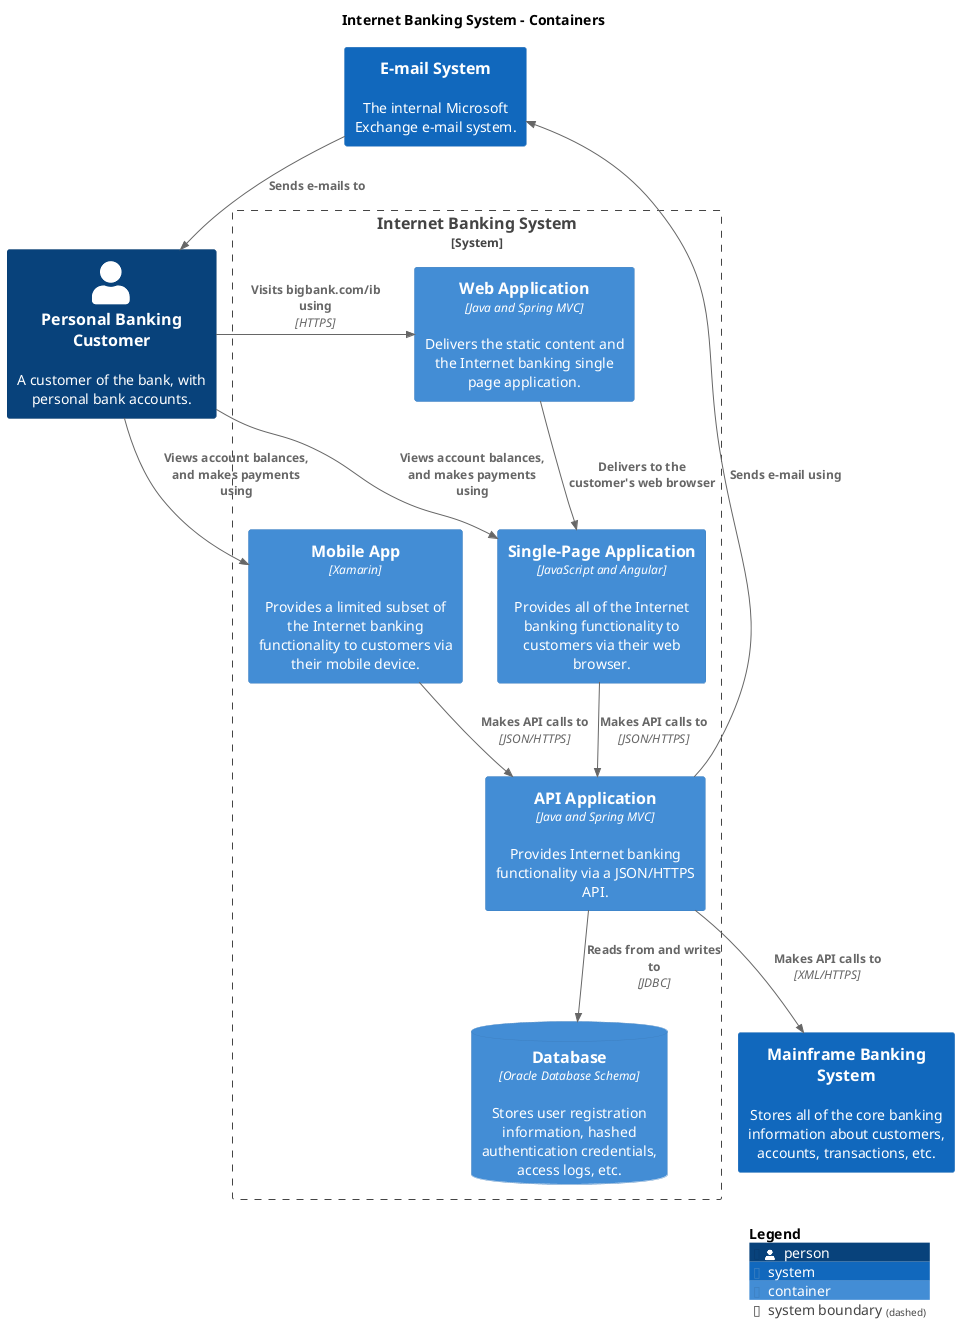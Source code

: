 @startuml
set separator none
title Internet Banking System - Containers

top to bottom direction

!include <C4/C4>
!include <C4/C4_Context>
!include <C4/C4_Container>

Person(PersonalBankingCustomer, "Personal Banking Customer", $descr="A customer of the bank, with personal bank accounts.", $tags="", $link="")
System(MainframeBankingSystem, "Mainframe Banking System", $descr="Stores all of the core banking information about customers, accounts, transactions, etc.", $tags="", $link="")
System(EmailSystem, "E-mail System", $descr="The internal Microsoft Exchange e-mail system.", $tags="", $link="")

System_Boundary("InternetBankingSystem_boundary", "Internet Banking System", $tags="") {
  Container(InternetBankingSystem.WebApplication, "Web Application", $techn="Java and Spring MVC", $descr="Delivers the static content and the Internet banking single page application.", $tags="", $link="")
  Container(InternetBankingSystem.APIApplication, "API Application", $techn="Java and Spring MVC", $descr="Provides Internet banking functionality via a JSON/HTTPS API.", $tags="", $link="")
  ContainerDb(InternetBankingSystem.Database, "Database", $techn="Oracle Database Schema", $descr="Stores user registration information, hashed authentication credentials, access logs, etc.", $tags="", $link="")
  Container(InternetBankingSystem.SinglePageApplication, "Single-Page Application", $techn="JavaScript and Angular", $descr="Provides all of the Internet banking functionality to customers via their web browser.", $tags="", $link="")
  Container(InternetBankingSystem.MobileApp, "Mobile App", $techn="Xamarin", $descr="Provides a limited subset of the Internet banking functionality to customers via their mobile device.", $tags="", $link="")
}

Rel(EmailSystem, PersonalBankingCustomer, "Sends e-mails to", $techn="", $tags="", $link="")
Rel(PersonalBankingCustomer, InternetBankingSystem.WebApplication, "Visits bigbank.com/ib using", $techn="HTTPS", $tags="", $link="")
Rel(PersonalBankingCustomer, InternetBankingSystem.SinglePageApplication, "Views account balances, and makes payments using", $techn="", $tags="", $link="")
Rel(PersonalBankingCustomer, InternetBankingSystem.MobileApp, "Views account balances, and makes payments using", $techn="", $tags="", $link="")
Rel(InternetBankingSystem.WebApplication, InternetBankingSystem.SinglePageApplication, "Delivers to the customer's web browser", $techn="", $tags="", $link="")
Rel(InternetBankingSystem.SinglePageApplication, InternetBankingSystem.APIApplication, "Makes API calls to", $techn="JSON/HTTPS", $tags="", $link="")
Rel(InternetBankingSystem.MobileApp, InternetBankingSystem.APIApplication, "Makes API calls to", $techn="JSON/HTTPS", $tags="", $link="")
Rel(InternetBankingSystem.APIApplication, InternetBankingSystem.Database, "Reads from and writes to", $techn="JDBC", $tags="", $link="")
Rel(InternetBankingSystem.APIApplication, MainframeBankingSystem, "Makes API calls to", $techn="XML/HTTPS", $tags="", $link="")
Rel(InternetBankingSystem.APIApplication, EmailSystem, "Sends e-mail using", $techn="", $tags="", $link="")

SHOW_LEGEND(true)
@enduml